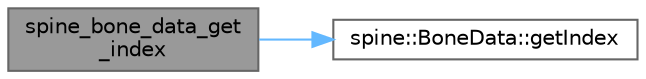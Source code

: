 digraph "spine_bone_data_get_index"
{
 // LATEX_PDF_SIZE
  bgcolor="transparent";
  edge [fontname=Helvetica,fontsize=10,labelfontname=Helvetica,labelfontsize=10];
  node [fontname=Helvetica,fontsize=10,shape=box,height=0.2,width=0.4];
  rankdir="LR";
  Node1 [id="Node000001",label="spine_bone_data_get\l_index",height=0.2,width=0.4,color="gray40", fillcolor="grey60", style="filled", fontcolor="black",tooltip=" "];
  Node1 -> Node2 [id="edge1_Node000001_Node000002",color="steelblue1",style="solid",tooltip=" "];
  Node2 [id="Node000002",label="spine::BoneData::getIndex",height=0.2,width=0.4,color="grey40", fillcolor="white", style="filled",URL="$classspine_1_1_bone_data.html#a459b0045d10f2dbbdbbcd3f85a2f4a27",tooltip="The index of the bone in Skeleton.Bones"];
}
